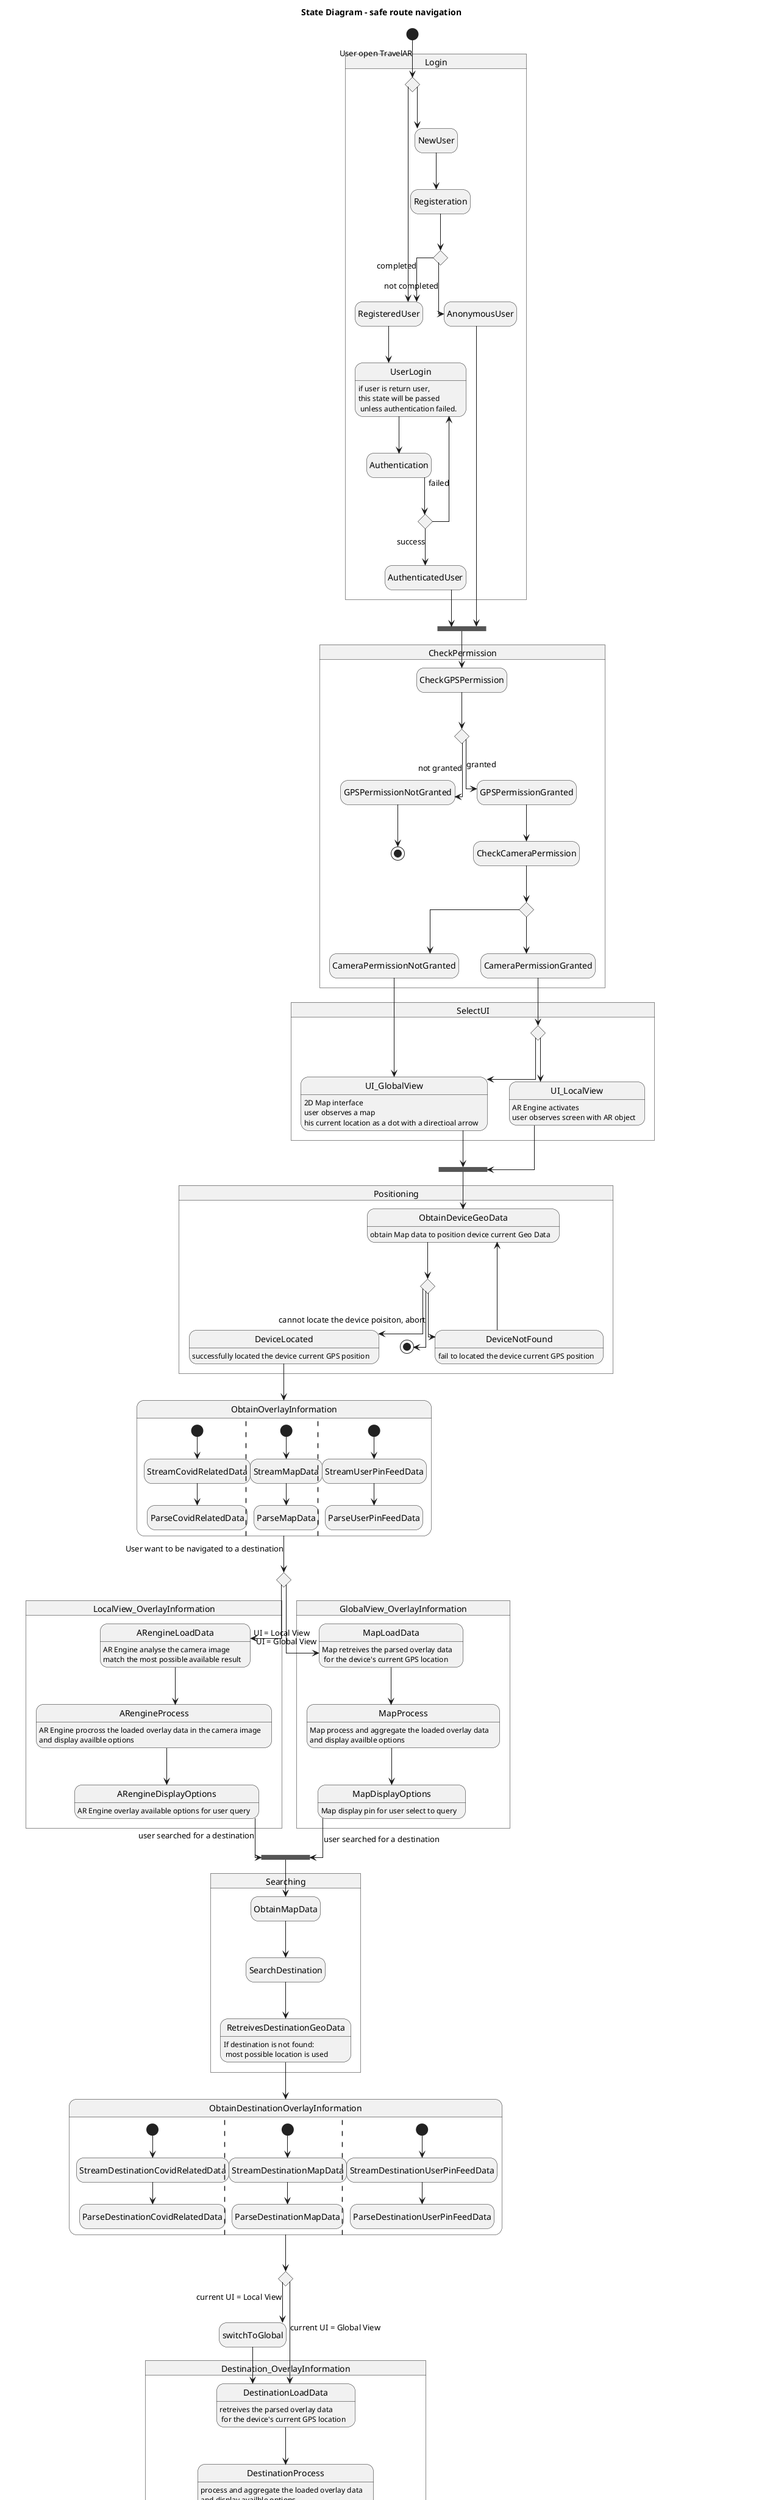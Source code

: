 @startuml BUS-B8-stateDia2

skinparam Style strictuml
' skinparam defaultTextAlignment center
' skinparam SequenceMessageAlign direction
skinparam linetype ortho 

hide empty description
' scale 1000 width

title State Diagram - safe route navigation 
' left to right direction

state Login {
  state UserType <<choice>>
  state NewUser
  state RegisteredUser
  state Registeration
  state RegChoice <<choice>>
  state UserLogin: if user is return user, \nthis state will be passed\n unless authentication failed.
  state Authentication
  state AuthResult <<choice>>
  
  UserType --> RegisteredUser
  RegisteredUser --> UserLogin
  UserLogin --> Authentication
  
  UserType --> NewUser
  NewUser --> Registeration
  Registeration --> RegChoice
  RegChoice --> RegisteredUser: completed
  RegChoice --> AnonymousUser: not completed

  Authentication --> AuthResult
  AuthResult --> AuthenticatedUser : success 
  AuthResult --> UserLogin: failed
}

state CheckPermission {
    state GPSPermissionChoice <<choice>>
    state CameraPermissionChoice <<choice>>
    CheckGPSPermission --> GPSPermissionChoice
    GPSPermissionChoice --> GPSPermissionNotGranted: not granted
    GPSPermissionNotGranted --> [*]
    GPSPermissionChoice --> GPSPermissionGranted: granted
    GPSPermissionGranted --> CheckCameraPermission
    CheckCameraPermission --> CameraPermissionChoice
    CameraPermissionChoice --> CameraPermissionNotGranted
    CameraPermissionChoice --> CameraPermissionGranted
}

state SelectUI {
  state UIChoice <<choice>>
  state UI_LocalView: AR Engine activates\nuser observes screen with AR object
  state UI_GlobalView: 2D Map interface\nuser observes a map\nhis current location as a dot with a directioal arrow
  UIChoice --> UI_LocalView
  UIChoice --> UI_GlobalView
}


state Positioning {
    state ObtainDeviceGeoData: obtain Map data to position device current Geo Data
    state ObtainDataResult  <<choice>>
    state DeviceLocated: successfully located the device current GPS position
    state DeviceNotFound: fail to located the device current GPS position
    ' [*] --> ObtainDeviceGeoData
    ObtainDeviceGeoData --> ObtainDataResult 
    ObtainDataResult --> DeviceNotFound
    DeviceNotFound --> ObtainDeviceGeoData
    ObtainDataResult --> DeviceLocated
    ObtainDataResult --> [*]: cannot locate the device poisiton, abort
}

state ObtainOverlayInformation {
  [*] --> StreamCovidRelatedData
  StreamCovidRelatedData --> ParseCovidRelatedData
  ||
  [*] --> StreamMapData
  StreamMapData --> ParseMapData
  ||
  [*] --> StreamUserPinFeedData
  StreamUserPinFeedData --> ParseUserPinFeedData
}

state LocalView_OverlayInformation {
  state ARengineLoadData: AR Engine analyse the camera image\nmatch the most possible available result
  state ARengineProcess: AR Engine procross the loaded overlay data in the camera image \nand display availble options
  state ARengineDisplayOptions: AR Engine overlay available options for user query 

  ARengineLoadData --> ARengineProcess
  ARengineProcess --> ARengineDisplayOptions
}

state GlobalView_OverlayInformation {
  state MapLoadData: Map retreives the parsed overlay data \n for the device's current GPS location
  state MapProcess: Map process and aggregate the loaded overlay data \nand display availble options
  state MapDisplayOptions: Map display pin for user select to query
  
  MapLoadData --> MapProcess
  MapProcess --> MapDisplayOptions
}

state Searching {
  state ObtainMapData
  state RetreivesDestinationGeoData: If destination is not found:\n most possible location is used
  
  ObtainMapData --> SearchDestination
  SearchDestination --> RetreivesDestinationGeoData
}



state ObtainDestinationOverlayInformation {
  [*] --> StreamDestinationCovidRelatedData
  StreamDestinationCovidRelatedData --> ParseDestinationCovidRelatedData
  ||
  [*] --> StreamDestinationMapData
  StreamDestinationMapData --> ParseDestinationMapData
  ||
  [*] --> StreamDestinationUserPinFeedData
  StreamDestinationUserPinFeedData --> ParseDestinationUserPinFeedData
}

state Destination_OverlayInformation {
  state DestinationLoadData: retreives the parsed overlay data \n for the device's current GPS location
  state DestinationProcess: process and aggregate the loaded overlay data \nand display availble options
  state DestinationDisplayOptions: Map display route options, including Navigation, for user select or query
  
  DestinationLoadData --> DestinationProcess
  DestinationProcess --> DestinationDisplayOptions
}

state Routing {
  state FormRoutes
  state RouteAssessment
  state suggestRoutes
  
  FormRoutes --> RouteAssessment
  RouteAssessment --> SafeRouteSelection
  SafeRouteSelection --> suggestRoutes
}

state Navigation {
  [*] --> TrackCurrentLoction
  ||
  [*] --> StreamNextStopCovidRelatedData
  StreamNextStopCovidRelatedData --> ParseNextStopCovidRelatedData
  ||
  [*] --> StreamNextStopMapData
  StreamNextStopMapData --> ParseNextStopMapData
  ||
  [*] --> FormNextPossibleRoute
  FormNextPossibleRoute --> RiskRateEvaluation
  RiskRateEvaluation --> FromSafestRoute
  ||
  [*] --> DisplayDirectionalArrows  
}

state Monitoring {
  state RecordNavigatedJourney: record navigated journey to TravelAR Database
  state dayRemain <<choice>>
  state MonitorRecordedJourneyRiskLevel: constantly check the recorded journey risk level
  state overThreshold <<choice>>

  RecordNavigatedJourney --> MonitorRecordedJourneyRiskLevel
  MonitorRecordedJourneyRiskLevel --> dayRemain
  MonitorRecordedJourneyRiskLevel --> overThreshold: check if monitored journey risk rate over threhold 
  overThreshold --> dayRemain: below threshold
  dayRemain --> MonitorRecordedJourneyRiskLevel: if monitoring not yet N days
  dayRemain --> [*]: monitoring complete
}

state Notification {
  state ObtainUserLocation
  state ObtainUsersurroundingMapData
  state ObtainUserClosestTestCenter
  state NotifyUserForTest: Send user email
  
  ObtainUserLocation --> ObtainUsersurroundingMapData
  ObtainUsersurroundingMapData --> ObtainUserClosestTestCenter
  ObtainUserClosestTestCenter --> NotifyUserForTest
}

[*] --> UserType: User open TravelAR
state usersJoin <<join>>
state uiJoin <<join>>
AnonymousUser --> usersJoin
AuthenticatedUser --> usersJoin
usersJoin --> CheckGPSPermission
CameraPermissionNotGranted --> UI_GlobalView
CameraPermissionGranted --> UIChoice
UI_GlobalView --> uiJoin
UI_LocalView --> uiJoin
uiJoin --> ObtainDeviceGeoData
DeviceLocated --> ObtainOverlayInformation
state checkUIchoice <<choice>>
ObtainOverlayInformation --> checkUIchoice: User want to be navigated to a destination
checkUIchoice --> ARengineLoadData: UI = Local View
checkUIchoice --> MapLoadData: UI = Global View
state searchJoin <<join>>
ARengineDisplayOptions --> searchJoin: user searched for a destination
MapDisplayOptions --> searchJoin: user searched for a destination
searchJoin --> ObtainMapData
RetreivesDestinationGeoData --> ObtainDestinationOverlayInformation
state checkCurrentUI <<choice>>
ObtainDestinationOverlayInformation -->checkCurrentUI
checkCurrentUI --> switchToGlobal: current UI = Local View
switchToGlobal --> DestinationLoadData
checkCurrentUI --> DestinationLoadData: current UI = Global View
DestinationDisplayOptions --> FormRoutes: user requests to be navigated \nto the destination
suggestRoutes --> DecideRoute
DecideRoute --> Navigation
Navigation --> NavigationCompleted
state checkUserLogin <<choice>>
NavigationCompleted --> checkUserLogin: check if user is Logged In
checkUserLogin --> [*]: User is not Logged in
state checkUserPrivacyAgreement <<choice>>
checkUserLogin --> checkUserPrivacyAgreement: User is Logged in
checkUserPrivacyAgreement --> Monitoring: User\n agrees to\n TravelAR Privacy Agreement
checkUserPrivacyAgreement --> [*]: User\n does not agree to\n TravelAR Privacy Agreement
overThreshold -> ObtainUserLocation: over threshold
NotifyUserForTest --> [*]: notification completed
' UICond


' UserType --> entry1: old user
' oldNewUser --> entry2: new user
' exitA --> Foo
' Foo1 --> entry2
@enduml
